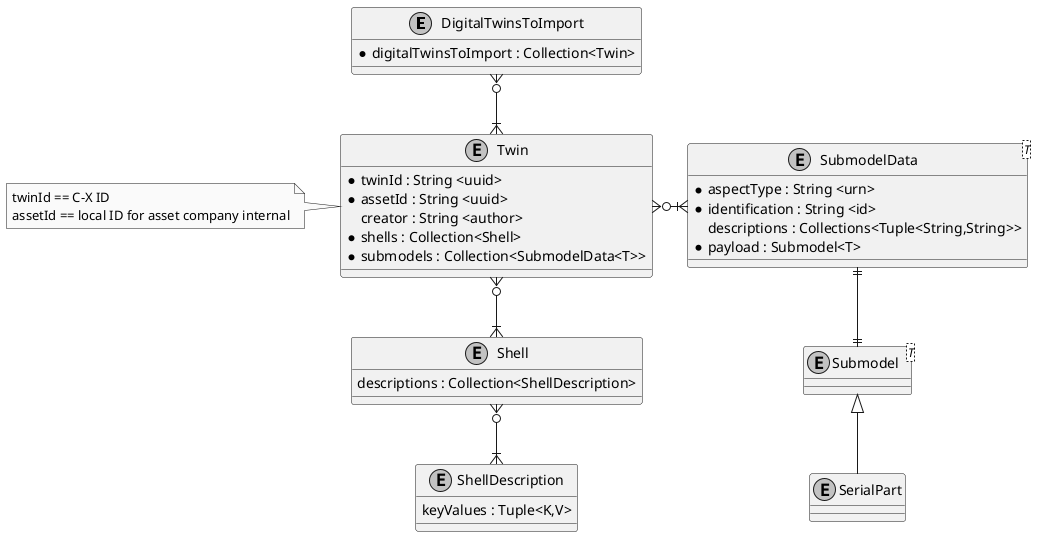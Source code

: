 @startuml
skinparam monochrome true
skinparam shadowing false
skinparam linetype ortho
skinparam defaultFontName "Architects daughter"


entity DigitalTwinsToImport {
    * digitalTwinsToImport : Collection<Twin>
}
entity Twin {
    * twinId : String <uuid>
    * assetId : String <uuid>
    creator : String <author>
    * shells : Collection<Shell>
    * submodels : Collection<SubmodelData<T>>
}
 note left
    twinId == C-X ID
    assetId == local ID for asset company internal
 end note

entity Shell {
    descriptions : Collection<ShellDescription>
}
entity ShellDescription {
    keyValues : Tuple<K,V>
}
entity SubmodelData<T> {
    * aspectType : String <urn>
    * identification : String <id>
    descriptions : Collections<Tuple<String,String>>
    * payload : Submodel<T>
}

entity  Submodel<T>

entity SerialPart

DigitalTwinsToImport }o--|{ Twin
Twin  }o--|{ Shell
Shell }o--|{  ShellDescription
Twin }o-|{ SubmodelData
SubmodelData ||--|| Submodel
Submodel <|-- SerialPart

@enduml
